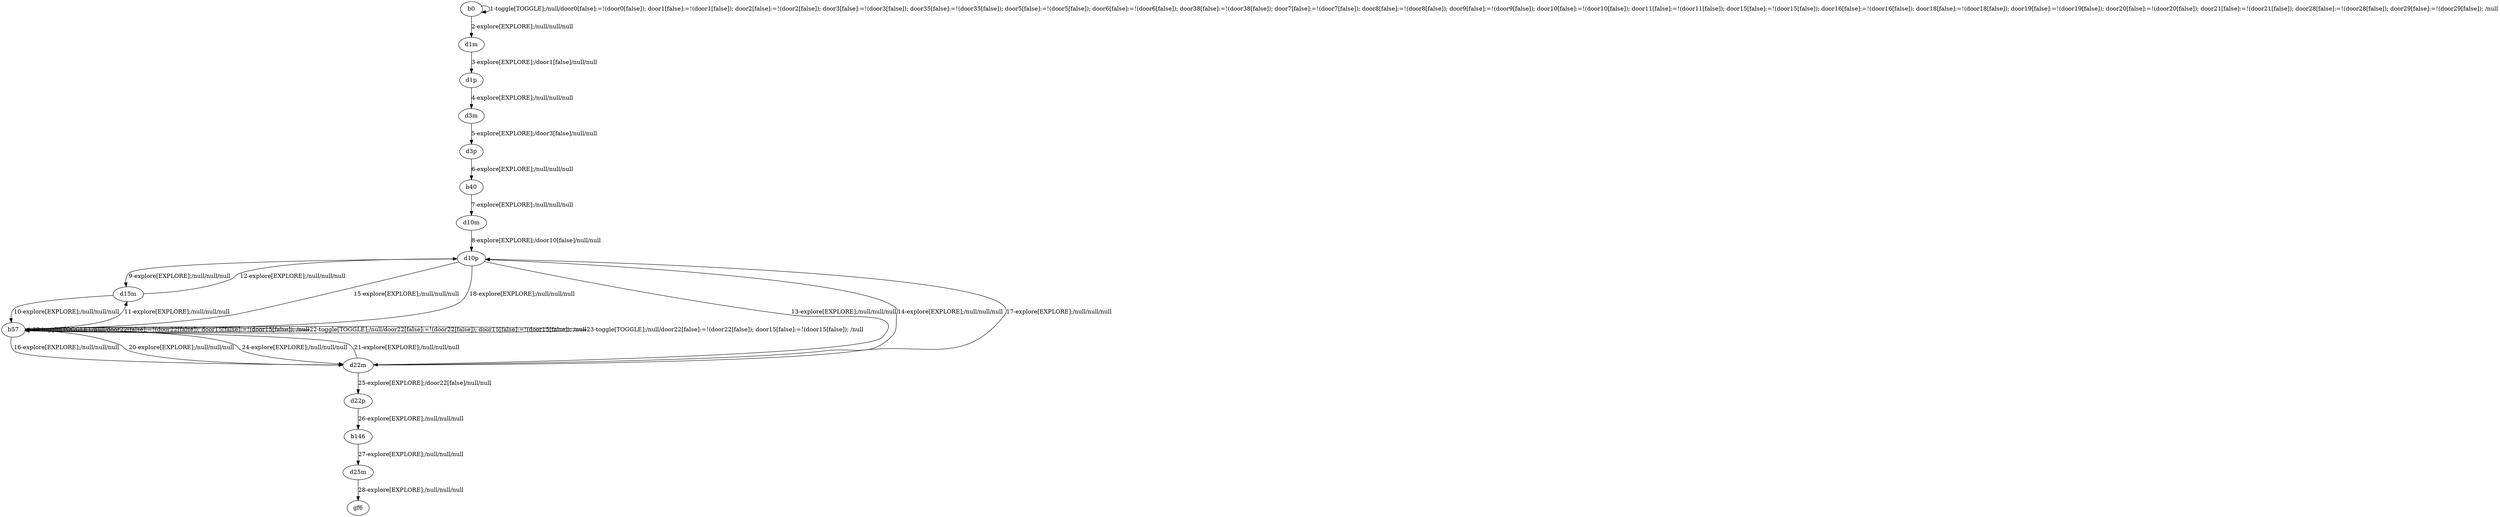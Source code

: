 # Total number of goals covered by this test: 1
# d25m --> gf6

digraph g {
"b0" -> "b0" [label = "1-toggle[TOGGLE];/null/door0[false]:=!(door0[false]); door1[false]:=!(door1[false]); door2[false]:=!(door2[false]); door3[false]:=!(door3[false]); door35[false]:=!(door35[false]); door5[false]:=!(door5[false]); door6[false]:=!(door6[false]); door38[false]:=!(door38[false]); door7[false]:=!(door7[false]); door8[false]:=!(door8[false]); door9[false]:=!(door9[false]); door10[false]:=!(door10[false]); door11[false]:=!(door11[false]); door15[false]:=!(door15[false]); door16[false]:=!(door16[false]); door18[false]:=!(door18[false]); door19[false]:=!(door19[false]); door20[false]:=!(door20[false]); door21[false]:=!(door21[false]); door28[false]:=!(door28[false]); door29[false]:=!(door29[false]); /null"];
"b0" -> "d1m" [label = "2-explore[EXPLORE];/null/null/null"];
"d1m" -> "d1p" [label = "3-explore[EXPLORE];/door1[false]/null/null"];
"d1p" -> "d3m" [label = "4-explore[EXPLORE];/null/null/null"];
"d3m" -> "d3p" [label = "5-explore[EXPLORE];/door3[false]/null/null"];
"d3p" -> "b40" [label = "6-explore[EXPLORE];/null/null/null"];
"b40" -> "d10m" [label = "7-explore[EXPLORE];/null/null/null"];
"d10m" -> "d10p" [label = "8-explore[EXPLORE];/door10[false]/null/null"];
"d10p" -> "d15m" [label = "9-explore[EXPLORE];/null/null/null"];
"d15m" -> "b57" [label = "10-explore[EXPLORE];/null/null/null"];
"b57" -> "d15m" [label = "11-explore[EXPLORE];/null/null/null"];
"d15m" -> "d10p" [label = "12-explore[EXPLORE];/null/null/null"];
"d10p" -> "d22m" [label = "13-explore[EXPLORE];/null/null/null"];
"d22m" -> "d10p" [label = "14-explore[EXPLORE];/null/null/null"];
"d10p" -> "b57" [label = "15-explore[EXPLORE];/null/null/null"];
"b57" -> "d22m" [label = "16-explore[EXPLORE];/null/null/null"];
"d22m" -> "d10p" [label = "17-explore[EXPLORE];/null/null/null"];
"d10p" -> "b57" [label = "18-explore[EXPLORE];/null/null/null"];
"b57" -> "b57" [label = "19-toggle[TOGGLE];/null/door22[false]:=!(door22[false]); door15[false]:=!(door15[false]); /null"];
"b57" -> "d22m" [label = "20-explore[EXPLORE];/null/null/null"];
"d22m" -> "b57" [label = "21-explore[EXPLORE];/null/null/null"];
"b57" -> "b57" [label = "22-toggle[TOGGLE];/null/door22[false]:=!(door22[false]); door15[false]:=!(door15[false]); /null"];
"b57" -> "b57" [label = "23-toggle[TOGGLE];/null/door22[false]:=!(door22[false]); door15[false]:=!(door15[false]); /null"];
"b57" -> "d22m" [label = "24-explore[EXPLORE];/null/null/null"];
"d22m" -> "d22p" [label = "25-explore[EXPLORE];/door22[false]/null/null"];
"d22p" -> "b146" [label = "26-explore[EXPLORE];/null/null/null"];
"b146" -> "d25m" [label = "27-explore[EXPLORE];/null/null/null"];
"d25m" -> "gf6" [label = "28-explore[EXPLORE];/null/null/null"];
}